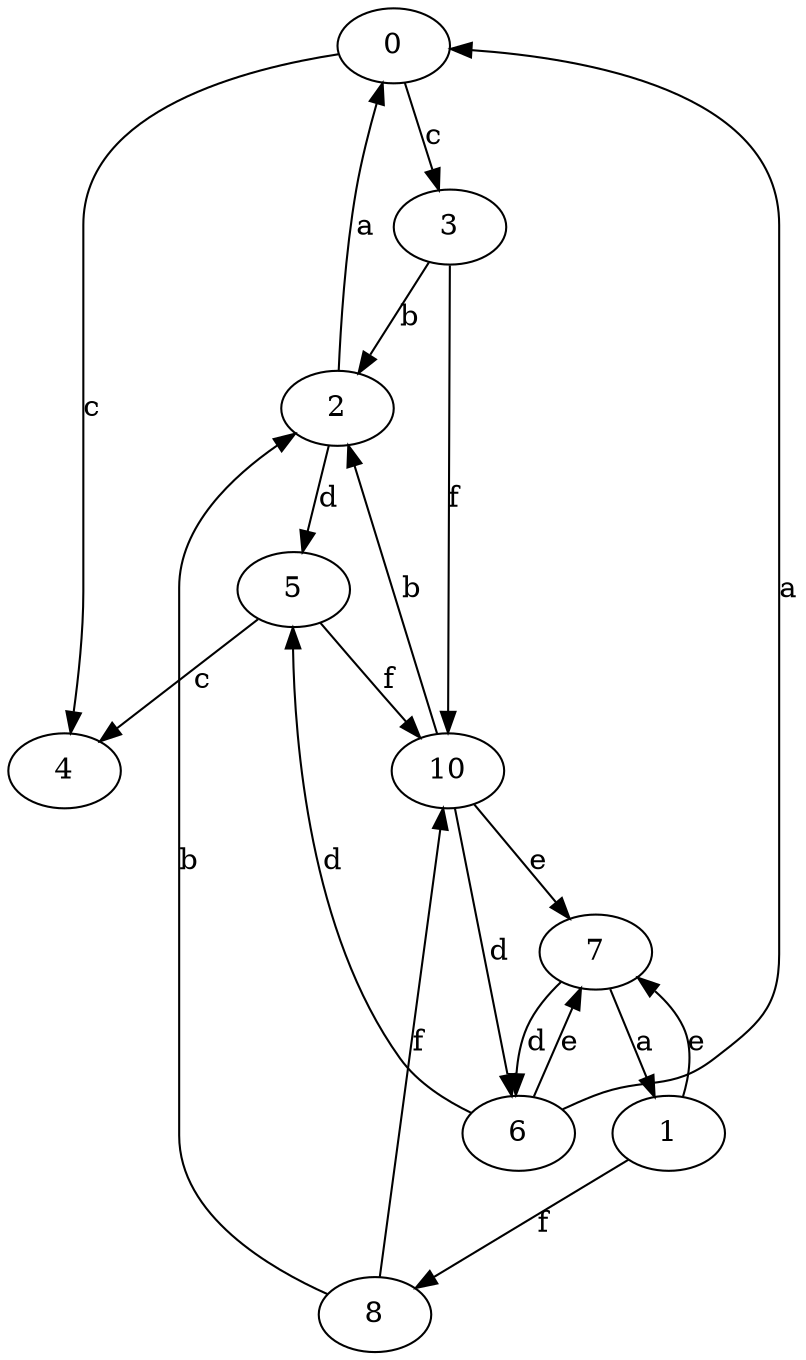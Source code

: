strict digraph  {
0;
1;
2;
3;
4;
5;
6;
7;
8;
10;
0 -> 3  [label=c];
0 -> 4  [label=c];
1 -> 7  [label=e];
1 -> 8  [label=f];
2 -> 0  [label=a];
2 -> 5  [label=d];
3 -> 2  [label=b];
3 -> 10  [label=f];
5 -> 4  [label=c];
5 -> 10  [label=f];
6 -> 0  [label=a];
6 -> 5  [label=d];
6 -> 7  [label=e];
7 -> 1  [label=a];
7 -> 6  [label=d];
8 -> 2  [label=b];
8 -> 10  [label=f];
10 -> 2  [label=b];
10 -> 6  [label=d];
10 -> 7  [label=e];
}
